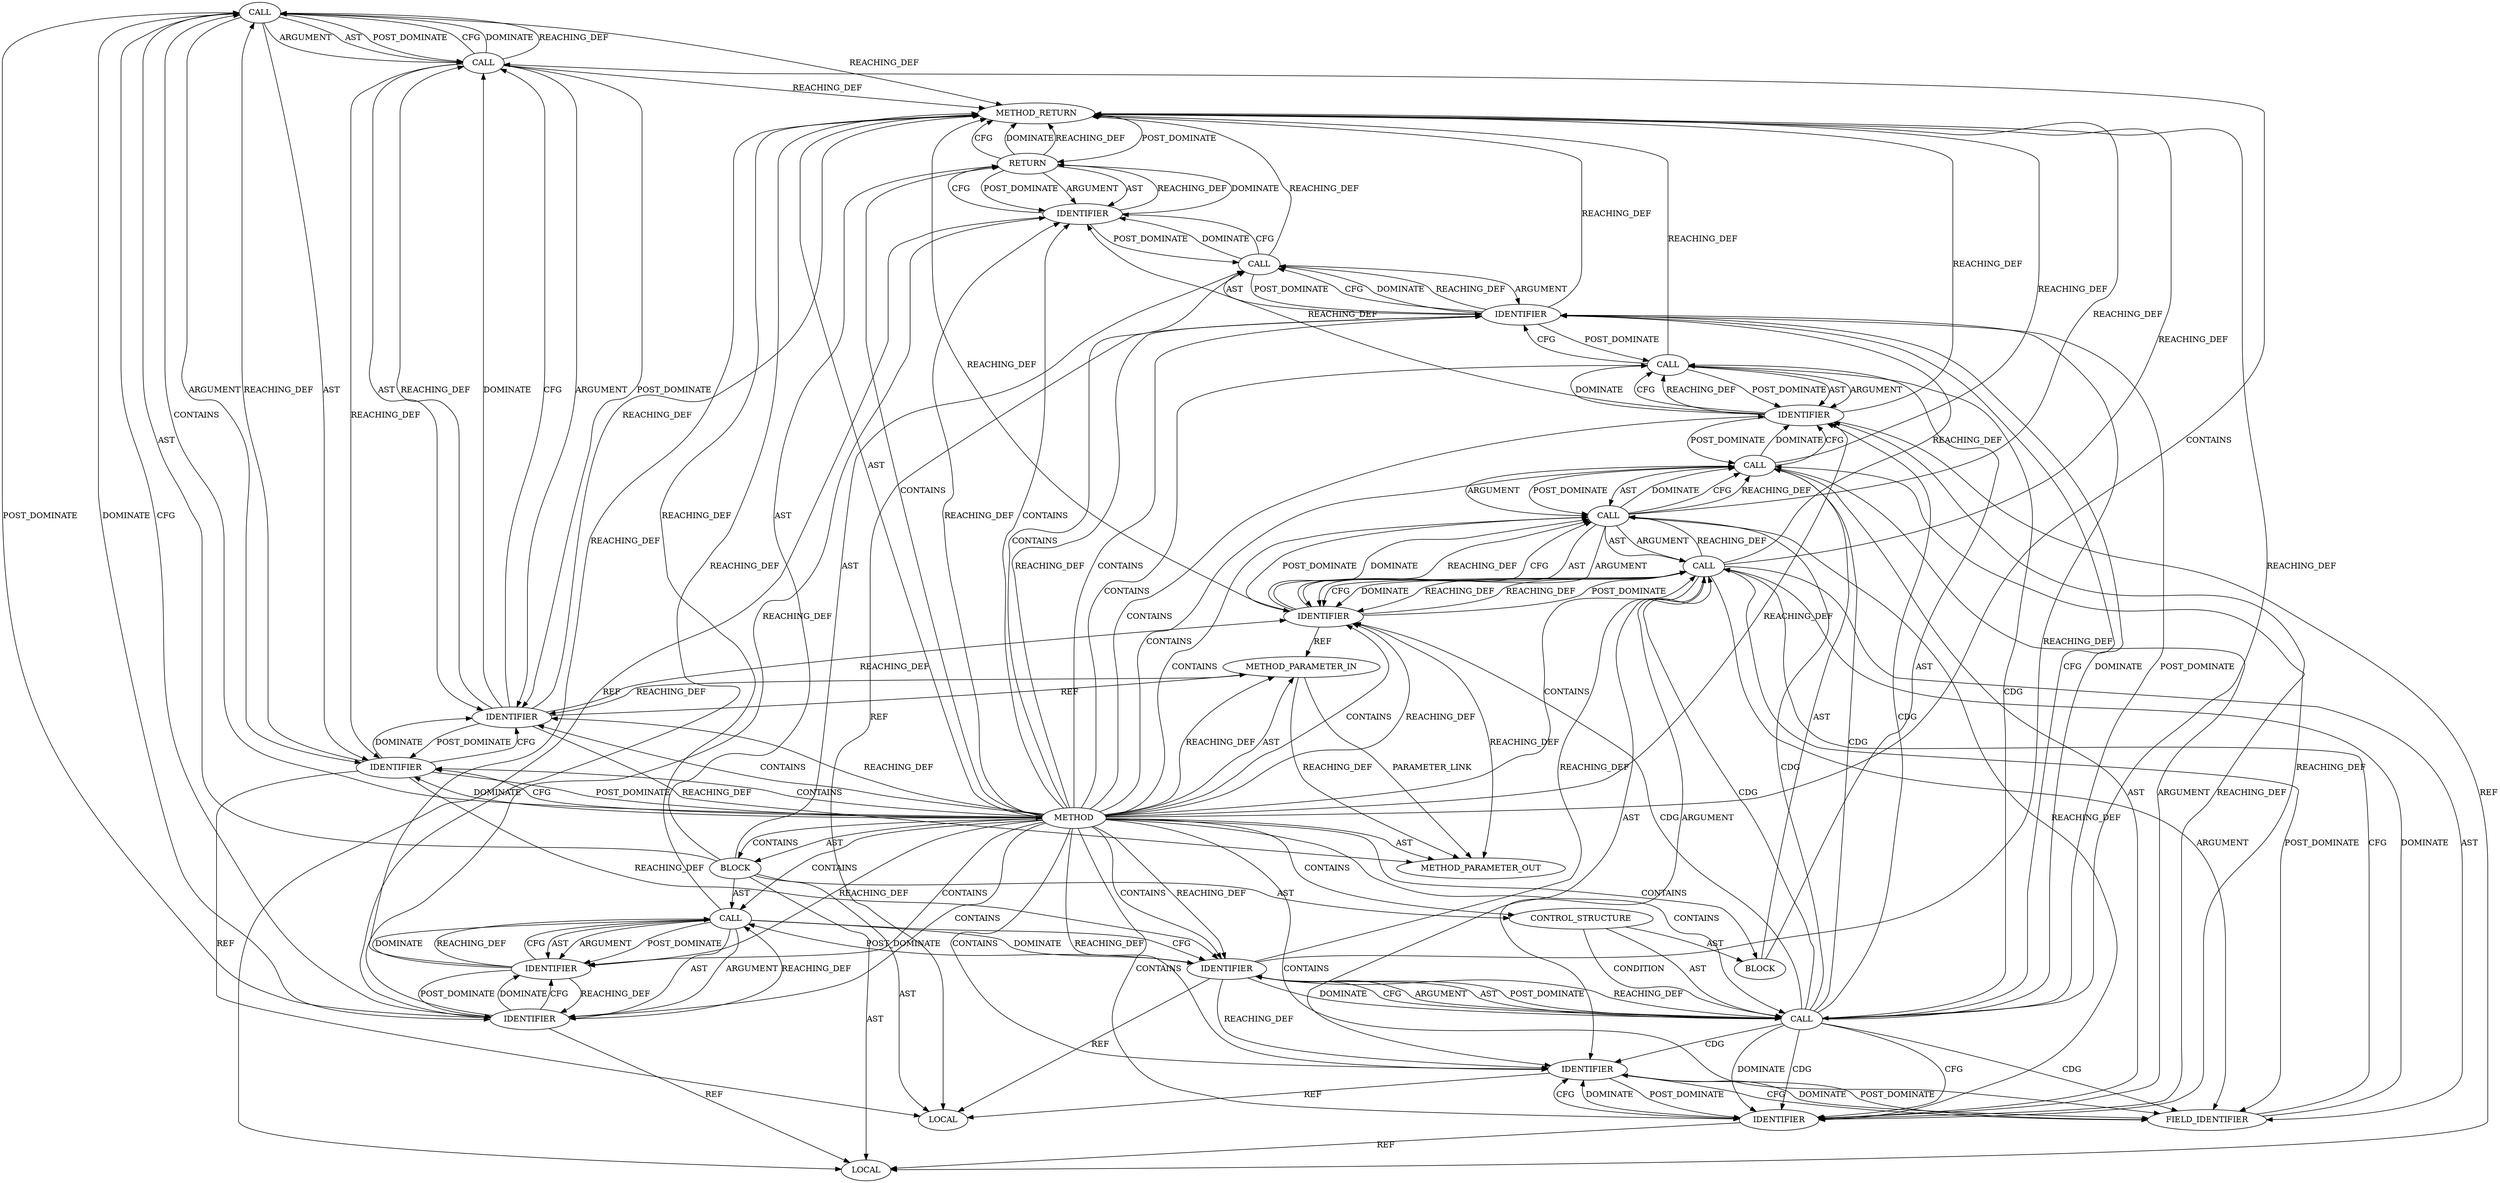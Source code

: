 digraph {
  1086 [label=CALL ORDER=2 ARGUMENT_INDEX=-1 CODE="*dst = sk_dst_get(sk)" COLUMN_NUMBER=19 METHOD_FULL_NAME="<operator>.assignment" LINE_NUMBER=125 TYPE_FULL_NAME="<empty>" DISPATCH_TYPE="STATIC_DISPATCH" SIGNATURE="" NAME="<operator>.assignment"]
  1100 [label=CALL ORDER=2 ARGUMENT_INDEX=2 CODE="netdev_sk_get_lowest_dev(dst->dev, sk)" COLUMN_NUMBER=12 METHOD_FULL_NAME="netdev_sk_get_lowest_dev" LINE_NUMBER=129 TYPE_FULL_NAME="<empty>" DISPATCH_TYPE="STATIC_DISPATCH" SIGNATURE="" NAME="netdev_sk_get_lowest_dev"]
  1110 [label=IDENTIFIER ORDER=1 ARGUMENT_INDEX=-1 CODE="netdev" COLUMN_NUMBER=9 LINE_NUMBER=135 TYPE_FULL_NAME="net_device*" NAME="netdev"]
  1085 [label=LOCAL ORDER=1 CODE="struct dst_entry* dst" COLUMN_NUMBER=19 LINE_NUMBER=125 TYPE_FULL_NAME="dst_entry*" NAME="dst"]
  1103 [label=FIELD_IDENTIFIER ORDER=2 ARGUMENT_INDEX=2 CODE="dev" COLUMN_NUMBER=37 LINE_NUMBER=129 CANONICAL_NAME="dev"]
  1108 [label=IDENTIFIER ORDER=1 ARGUMENT_INDEX=1 CODE="dst" COLUMN_NUMBER=14 LINE_NUMBER=133 TYPE_FULL_NAME="dst_entry*" NAME="dst"]
  1088 [label=CALL ORDER=2 ARGUMENT_INDEX=2 CODE="sk_dst_get(sk)" COLUMN_NUMBER=26 METHOD_FULL_NAME="sk_dst_get" LINE_NUMBER=125 TYPE_FULL_NAME="<empty>" DISPATCH_TYPE="STATIC_DISPATCH" SIGNATURE="" NAME="sk_dst_get"]
  1107 [label=CALL ORDER=6 ARGUMENT_INDEX=-1 CODE="dst_release(dst)" COLUMN_NUMBER=2 METHOD_FULL_NAME="dst_release" LINE_NUMBER=133 TYPE_FULL_NAME="<empty>" DISPATCH_TYPE="STATIC_DISPATCH" SIGNATURE="" NAME="dst_release"]
  1109 [label=RETURN ORDER=7 ARGUMENT_INDEX=-1 CODE="return netdev;" COLUMN_NUMBER=2 LINE_NUMBER=135]
  1087 [label=IDENTIFIER ORDER=1 ARGUMENT_INDEX=1 CODE="dst" COLUMN_NUMBER=20 LINE_NUMBER=125 TYPE_FULL_NAME="dst_entry*" NAME="dst"]
  1083 [label=METHOD_PARAMETER_IN ORDER=1 CODE="struct sock *sk" IS_VARIADIC=false COLUMN_NUMBER=47 LINE_NUMBER=123 TYPE_FULL_NAME="sock*" EVALUATION_STRATEGY="BY_VALUE" INDEX=1 NAME="sk"]
  1097 [label=BLOCK ORDER=2 ARGUMENT_INDEX=-1 CODE="{
		netdev = netdev_sk_get_lowest_dev(dst->dev, sk);
		dev_hold(netdev);
	}" COLUMN_NUMBER=19 LINE_NUMBER=128 TYPE_FULL_NAME="void"]
  1093 [label=IDENTIFIER ORDER=2 ARGUMENT_INDEX=2 CODE="NULL" COLUMN_NUMBER=30 LINE_NUMBER=126 TYPE_FULL_NAME="ANY" NAME="NULL"]
  1098 [label=CALL ORDER=1 ARGUMENT_INDEX=-1 CODE="netdev = netdev_sk_get_lowest_dev(dst->dev, sk)" COLUMN_NUMBER=3 METHOD_FULL_NAME="<operator>.assignment" LINE_NUMBER=129 TYPE_FULL_NAME="<empty>" DISPATCH_TYPE="STATIC_DISPATCH" SIGNATURE="" NAME="<operator>.assignment"]
  1094 [label=CONTROL_STRUCTURE CONTROL_STRUCTURE_TYPE="IF" ORDER=5 PARSER_TYPE_NAME="CASTIfStatement" ARGUMENT_INDEX=-1 CODE="if (likely(dst))" COLUMN_NUMBER=2 LINE_NUMBER=128]
  1090 [label=LOCAL ORDER=3 CODE="struct net_device* netdev" COLUMN_NUMBER=20 LINE_NUMBER=126 TYPE_FULL_NAME="net_device*" NAME="netdev"]
  21285 [label=METHOD_PARAMETER_OUT ORDER=1 CODE="struct sock *sk" IS_VARIADIC=false COLUMN_NUMBER=47 LINE_NUMBER=123 TYPE_FULL_NAME="sock*" EVALUATION_STRATEGY="BY_VALUE" INDEX=1 NAME="sk"]
  1084 [label=BLOCK ORDER=2 ARGUMENT_INDEX=-1 CODE="{
	struct dst_entry *dst = sk_dst_get(sk);
	struct net_device *netdev = NULL;

	if (likely(dst)) {
		netdev = netdev_sk_get_lowest_dev(dst->dev, sk);
		dev_hold(netdev);
	}

	dst_release(dst);

	return netdev;
}" COLUMN_NUMBER=1 LINE_NUMBER=124 TYPE_FULL_NAME="void"]
  1104 [label=IDENTIFIER ORDER=2 ARGUMENT_INDEX=2 CODE="sk" COLUMN_NUMBER=47 LINE_NUMBER=129 TYPE_FULL_NAME="sock*" NAME="sk"]
  1095 [label=CALL ORDER=1 ARGUMENT_INDEX=-1 CODE="likely(dst)" COLUMN_NUMBER=6 METHOD_FULL_NAME="likely" LINE_NUMBER=128 TYPE_FULL_NAME="<empty>" DISPATCH_TYPE="STATIC_DISPATCH" SIGNATURE="" NAME="likely"]
  1099 [label=IDENTIFIER ORDER=1 ARGUMENT_INDEX=1 CODE="netdev" COLUMN_NUMBER=3 LINE_NUMBER=129 TYPE_FULL_NAME="net_device*" NAME="netdev"]
  1106 [label=IDENTIFIER ORDER=1 ARGUMENT_INDEX=1 CODE="netdev" COLUMN_NUMBER=12 LINE_NUMBER=130 TYPE_FULL_NAME="net_device*" NAME="netdev"]
  1092 [label=IDENTIFIER ORDER=1 ARGUMENT_INDEX=1 CODE="netdev" COLUMN_NUMBER=21 LINE_NUMBER=126 TYPE_FULL_NAME="net_device*" NAME="netdev"]
  1105 [label=CALL ORDER=2 ARGUMENT_INDEX=-1 CODE="dev_hold(netdev)" COLUMN_NUMBER=3 METHOD_FULL_NAME="dev_hold" LINE_NUMBER=130 TYPE_FULL_NAME="<empty>" DISPATCH_TYPE="STATIC_DISPATCH" SIGNATURE="" NAME="dev_hold"]
  1102 [label=IDENTIFIER ORDER=1 ARGUMENT_INDEX=1 CODE="dst" COLUMN_NUMBER=37 LINE_NUMBER=129 TYPE_FULL_NAME="dst_entry*" NAME="dst"]
  1089 [label=IDENTIFIER ORDER=1 ARGUMENT_INDEX=1 CODE="sk" COLUMN_NUMBER=37 LINE_NUMBER=125 TYPE_FULL_NAME="sock*" NAME="sk"]
  1096 [label=IDENTIFIER ORDER=1 ARGUMENT_INDEX=1 CODE="dst" COLUMN_NUMBER=13 LINE_NUMBER=128 TYPE_FULL_NAME="dst_entry*" NAME="dst"]
  1091 [label=CALL ORDER=4 ARGUMENT_INDEX=-1 CODE="*netdev = NULL" COLUMN_NUMBER=20 METHOD_FULL_NAME="<operator>.assignment" LINE_NUMBER=126 TYPE_FULL_NAME="<empty>" DISPATCH_TYPE="STATIC_DISPATCH" SIGNATURE="" NAME="<operator>.assignment"]
  1082 [label=METHOD COLUMN_NUMBER=1 LINE_NUMBER=123 COLUMN_NUMBER_END=1 IS_EXTERNAL=false SIGNATURE="struct net_device get_netdev_for_sock (sock*)" NAME="get_netdev_for_sock" AST_PARENT_TYPE="TYPE_DECL" AST_PARENT_FULL_NAME="tls_device.c:<global>" ORDER=10 CODE="static struct net_device *get_netdev_for_sock(struct sock *sk)
{
	struct dst_entry *dst = sk_dst_get(sk);
	struct net_device *netdev = NULL;

	if (likely(dst)) {
		netdev = netdev_sk_get_lowest_dev(dst->dev, sk);
		dev_hold(netdev);
	}

	dst_release(dst);

	return netdev;
}" FULL_NAME="get_netdev_for_sock" LINE_NUMBER_END=136 FILENAME="tls_device.c"]
  1111 [label=METHOD_RETURN ORDER=3 CODE="RET" COLUMN_NUMBER=1 LINE_NUMBER=123 TYPE_FULL_NAME="struct net_device" EVALUATION_STRATEGY="BY_VALUE"]
  1101 [label=CALL ORDER=1 ARGUMENT_INDEX=1 CODE="dst->dev" COLUMN_NUMBER=37 METHOD_FULL_NAME="<operator>.indirectFieldAccess" LINE_NUMBER=129 TYPE_FULL_NAME="<empty>" DISPATCH_TYPE="STATIC_DISPATCH" SIGNATURE="" NAME="<operator>.indirectFieldAccess"]
  1084 -> 1086 [label=AST ]
  1082 -> 1084 [label=CONTAINS ]
  1084 -> 1109 [label=AST ]
  1082 -> 1102 [label=CONTAINS ]
  1082 -> 1110 [label=REACHING_DEF VARIABLE=""]
  1099 -> 1098 [label=REACHING_DEF VARIABLE="netdev"]
  1099 -> 1106 [label=REACHING_DEF VARIABLE="netdev"]
  1083 -> 1089 [label=REACHING_DEF VARIABLE="sk"]
  1082 -> 1095 [label=CONTAINS ]
  1093 -> 1091 [label=DOMINATE ]
  1089 -> 21285 [label=REACHING_DEF VARIABLE="sk"]
  1088 -> 1111 [label=REACHING_DEF VARIABLE="sk_dst_get(sk)"]
  1095 -> 1100 [label=CDG ]
  1096 -> 1095 [label=CFG ]
  1093 -> 1111 [label=REACHING_DEF VARIABLE="NULL"]
  1104 -> 1111 [label=REACHING_DEF VARIABLE="sk"]
  1095 -> 1102 [label=CDG ]
  1106 -> 1111 [label=REACHING_DEF VARIABLE="netdev"]
  1110 -> 1109 [label=REACHING_DEF VARIABLE="netdev"]
  1084 -> 1107 [label=AST ]
  1100 -> 1104 [label=AST ]
  1087 -> 1089 [label=CFG ]
  1086 -> 1088 [label=ARGUMENT ]
  1083 -> 21285 [label=REACHING_DEF VARIABLE="sk"]
  1101 -> 1111 [label=REACHING_DEF VARIABLE="dst->dev"]
  1103 -> 1101 [label=CFG ]
  1098 -> 1111 [label=REACHING_DEF VARIABLE="netdev = netdev_sk_get_lowest_dev(dst->dev, sk)"]
  1101 -> 1103 [label=AST ]
  1100 -> 1104 [label=ARGUMENT ]
  1086 -> 1087 [label=AST ]
  1082 -> 1093 [label=REACHING_DEF VARIABLE=""]
  1102 -> 1103 [label=CFG ]
  1110 -> 1107 [label=POST_DOMINATE ]
  1095 -> 1096 [label=ARGUMENT ]
  1091 -> 1093 [label=POST_DOMINATE ]
  1098 -> 1106 [label=DOMINATE ]
  1095 -> 1099 [label=CDG ]
  1096 -> 1091 [label=POST_DOMINATE ]
  1101 -> 1108 [label=REACHING_DEF VARIABLE="dst->dev"]
  1106 -> 1105 [label=DOMINATE ]
  1084 -> 1091 [label=AST ]
  1093 -> 1091 [label=REACHING_DEF VARIABLE="NULL"]
  1087 -> 1086 [label=REACHING_DEF VARIABLE="dst"]
  1100 -> 1101 [label=AST ]
  1101 -> 1104 [label=CFG ]
  1089 -> 1088 [label=REACHING_DEF VARIABLE="sk"]
  1082 -> 1097 [label=CONTAINS ]
  1105 -> 1106 [label=POST_DOMINATE ]
  1082 -> 1101 [label=CONTAINS ]
  1109 -> 1111 [label=CFG ]
  1091 -> 1092 [label=ARGUMENT ]
  1089 -> 1087 [label=POST_DOMINATE ]
  1082 -> 1084 [label=AST ]
  1082 -> 1094 [label=CONTAINS ]
  1100 -> 1098 [label=DOMINATE ]
  1094 -> 1097 [label=AST ]
  1094 -> 1095 [label=AST ]
  1082 -> 1102 [label=REACHING_DEF VARIABLE=""]
  1097 -> 1098 [label=AST ]
  1082 -> 1087 [label=CONTAINS ]
  1110 -> 1109 [label=DOMINATE ]
  1082 -> 1096 [label=CONTAINS ]
  1095 -> 1096 [label=AST ]
  1082 -> 1089 [label=REACHING_DEF VARIABLE=""]
  1082 -> 1093 [label=CONTAINS ]
  1082 -> 1091 [label=CONTAINS ]
  1092 -> 1093 [label=DOMINATE ]
  1082 -> 1111 [label=AST ]
  1094 -> 1095 [label=CONDITION ]
  1110 -> 1090 [label=REF ]
  1100 -> 1111 [label=REACHING_DEF VARIABLE="netdev_sk_get_lowest_dev(dst->dev, sk)"]
  1091 -> 1093 [label=AST ]
  1092 -> 1090 [label=REF ]
  1102 -> 1085 [label=REF ]
  1082 -> 1106 [label=CONTAINS ]
  1095 -> 1111 [label=REACHING_DEF VARIABLE="likely(dst)"]
  1107 -> 1111 [label=REACHING_DEF VARIABLE="dst_release(dst)"]
  1084 -> 1094 [label=AST ]
  1092 -> 1111 [label=REACHING_DEF VARIABLE="netdev"]
  1082 -> 1103 [label=CONTAINS ]
  1105 -> 1111 [label=REACHING_DEF VARIABLE="dev_hold(netdev)"]
  1101 -> 1103 [label=POST_DOMINATE ]
  1088 -> 1086 [label=CFG ]
  1106 -> 1098 [label=POST_DOMINATE ]
  1102 -> 1099 [label=POST_DOMINATE ]
  1101 -> 1104 [label=REACHING_DEF VARIABLE="dst->dev"]
  1089 -> 1088 [label=DOMINATE ]
  1088 -> 1086 [label=DOMINATE ]
  1100 -> 1104 [label=POST_DOMINATE ]
  1100 -> 1098 [label=CFG ]
  1098 -> 1100 [label=ARGUMENT ]
  1082 -> 1086 [label=CONTAINS ]
  1087 -> 1082 [label=POST_DOMINATE ]
  1091 -> 1092 [label=AST ]
  1096 -> 1095 [label=REACHING_DEF VARIABLE="dst"]
  1096 -> 1085 [label=REF ]
  1082 -> 1100 [label=CONTAINS ]
  1108 -> 1095 [label=POST_DOMINATE ]
  1095 -> 1103 [label=CDG ]
  1086 -> 1092 [label=DOMINATE ]
  1082 -> 1110 [label=CONTAINS ]
  1104 -> 1100 [label=REACHING_DEF VARIABLE="sk"]
  1093 -> 1092 [label=REACHING_DEF VARIABLE="NULL"]
  1100 -> 1098 [label=REACHING_DEF VARIABLE="netdev_sk_get_lowest_dev(dst->dev, sk)"]
  1105 -> 1106 [label=AST ]
  1101 -> 1102 [label=ARGUMENT ]
  1091 -> 1093 [label=ARGUMENT ]
  1098 -> 1100 [label=POST_DOMINATE ]
  1091 -> 1096 [label=CFG ]
  1096 -> 1101 [label=REACHING_DEF VARIABLE="dst"]
  1086 -> 1092 [label=CFG ]
  1105 -> 1106 [label=ARGUMENT ]
  1096 -> 1102 [label=REACHING_DEF VARIABLE="dst"]
  1092 -> 1110 [label=REACHING_DEF VARIABLE="netdev"]
  1102 -> 1103 [label=DOMINATE ]
  1083 -> 21285 [label=PARAMETER_LINK ]
  1093 -> 1092 [label=POST_DOMINATE ]
  1103 -> 1101 [label=DOMINATE ]
  1110 -> 1109 [label=CFG ]
  1106 -> 1105 [label=CFG ]
  1099 -> 1102 [label=CFG ]
  1108 -> 1107 [label=CFG ]
  1109 -> 1111 [label=DOMINATE ]
  1091 -> 1111 [label=REACHING_DEF VARIABLE="*netdev = NULL"]
  1082 -> 21285 [label=AST ]
  1104 -> 1083 [label=REF ]
  1104 -> 1101 [label=POST_DOMINATE ]
  1098 -> 1106 [label=CFG ]
  1107 -> 1108 [label=ARGUMENT ]
  1106 -> 1110 [label=REACHING_DEF VARIABLE="netdev"]
  1095 -> 1099 [label=CFG ]
  1095 -> 1108 [label=CFG ]
  1098 -> 1100 [label=AST ]
  1107 -> 1110 [label=DOMINATE ]
  1099 -> 1090 [label=REF ]
  1109 -> 1110 [label=AST ]
  1100 -> 1099 [label=REACHING_DEF VARIABLE="netdev_sk_get_lowest_dev(dst->dev, sk)"]
  1082 -> 1083 [label=REACHING_DEF VARIABLE=""]
  1108 -> 1107 [label=DOMINATE ]
  1098 -> 1099 [label=AST ]
  1092 -> 1086 [label=POST_DOMINATE ]
  1095 -> 1099 [label=DOMINATE ]
  1101 -> 1100 [label=REACHING_DEF VARIABLE="dst->dev"]
  1089 -> 1104 [label=REACHING_DEF VARIABLE="sk"]
  1106 -> 1090 [label=REF ]
  1096 -> 1095 [label=DOMINATE ]
  1095 -> 1106 [label=CDG ]
  1104 -> 1100 [label=DOMINATE ]
  1082 -> 1089 [label=CONTAINS ]
  1104 -> 1101 [label=REACHING_DEF VARIABLE="sk"]
  1089 -> 1083 [label=REF ]
  1098 -> 1099 [label=ARGUMENT ]
  1111 -> 1109 [label=POST_DOMINATE ]
  1082 -> 1104 [label=CONTAINS ]
  1082 -> 1104 [label=REACHING_DEF VARIABLE=""]
  1082 -> 1096 [label=REACHING_DEF VARIABLE=""]
  1101 -> 1104 [label=DOMINATE ]
  1089 -> 1088 [label=CFG ]
  1086 -> 1088 [label=AST ]
  1107 -> 1108 [label=AST ]
  1095 -> 1101 [label=CDG ]
  1087 -> 1096 [label=REACHING_DEF VARIABLE="dst"]
  1096 -> 1108 [label=REACHING_DEF VARIABLE="dst"]
  1088 -> 1087 [label=REACHING_DEF VARIABLE="sk_dst_get(sk)"]
  1109 -> 1110 [label=POST_DOMINATE ]
  1082 -> 1106 [label=REACHING_DEF VARIABLE=""]
  1082 -> 1099 [label=CONTAINS ]
  1095 -> 1105 [label=CDG ]
  1109 -> 1110 [label=ARGUMENT ]
  1087 -> 1089 [label=DOMINATE ]
  1105 -> 1108 [label=CFG ]
  1099 -> 1102 [label=DOMINATE ]
  1097 -> 1105 [label=AST ]
  1082 -> 1088 [label=CONTAINS ]
  1092 -> 1093 [label=CFG ]
  1088 -> 1089 [label=ARGUMENT ]
  1108 -> 1111 [label=REACHING_DEF VARIABLE="dst"]
  1104 -> 1100 [label=CFG ]
  1095 -> 1108 [label=DOMINATE ]
  1095 -> 1098 [label=CDG ]
  1086 -> 1111 [label=REACHING_DEF VARIABLE="*dst = sk_dst_get(sk)"]
  1089 -> 1111 [label=REACHING_DEF VARIABLE="sk"]
  1082 -> 1108 [label=REACHING_DEF VARIABLE=""]
  1101 -> 1102 [label=AST ]
  1104 -> 21285 [label=REACHING_DEF VARIABLE="sk"]
  1086 -> 1087 [label=ARGUMENT ]
  1088 -> 1089 [label=POST_DOMINATE ]
  1103 -> 1102 [label=POST_DOMINATE ]
  1101 -> 1103 [label=ARGUMENT ]
  1107 -> 1108 [label=POST_DOMINATE ]
  1084 -> 1090 [label=AST ]
  1095 -> 1096 [label=POST_DOMINATE ]
  1082 -> 1098 [label=CONTAINS ]
  1082 -> 1092 [label=CONTAINS ]
  1088 -> 1089 [label=AST ]
  1082 -> 1109 [label=CONTAINS ]
  1082 -> 1087 [label=DOMINATE ]
  1082 -> 1105 [label=CONTAINS ]
  1093 -> 1091 [label=CFG ]
  1084 -> 1085 [label=AST ]
  1095 -> 1104 [label=CDG ]
  1108 -> 1107 [label=REACHING_DEF VARIABLE="dst"]
  1107 -> 1110 [label=CFG ]
  1100 -> 1101 [label=ARGUMENT ]
  1091 -> 1096 [label=DOMINATE ]
  1086 -> 1088 [label=POST_DOMINATE ]
  1087 -> 1085 [label=REF ]
  1108 -> 1085 [label=REF ]
  1082 -> 1108 [label=CONTAINS ]
  1088 -> 1086 [label=REACHING_DEF VARIABLE="sk_dst_get(sk)"]
  1092 -> 1091 [label=REACHING_DEF VARIABLE="netdev"]
  1082 -> 1107 [label=CONTAINS ]
  1108 -> 1105 [label=POST_DOMINATE ]
  1082 -> 1087 [label=CFG ]
  1106 -> 1105 [label=REACHING_DEF VARIABLE="netdev"]
  1082 -> 1083 [label=AST ]
  1109 -> 1111 [label=REACHING_DEF VARIABLE="<RET>"]
}
